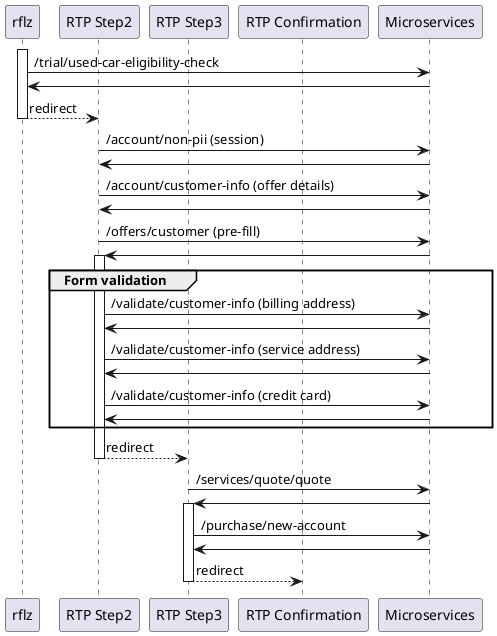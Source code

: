 @startuml Trial activation RTP data flow

participant rflz
participant "RTP Step2" as step2
participant "RTP Step3" as step3
participant "RTP Confirmation" as confirmation
participant Microservices as m

activate rflz
  rflz -> m: /trial/used-car-eligibility-check
  m -> rflz

  rflz --> step2: redirect
deactivate rflz

step2 -> m: /account/non-pii (session)
m -> step2

step2 -> m: /account/customer-info (offer details)
m -> step2

step2 -> m: /offers/customer (pre-fill)
m -> step2

activate step2

  group Form validation
    step2 -> m: /validate/customer-info (billing address)
    m -> step2

    step2 -> m: /validate/customer-info (service address)
    m -> step2

    step2 -> m: /validate/customer-info (credit card)
    m -> step2

  end

  step2 --> step3: redirect

deactivate step2

step3 -> m: /services/quote/quote
m -> step3

activate step3
  step3 -> m: /purchase/new-account
  m -> step3

  step3 --> confirmation: redirect

deactivate step3

@enduml
